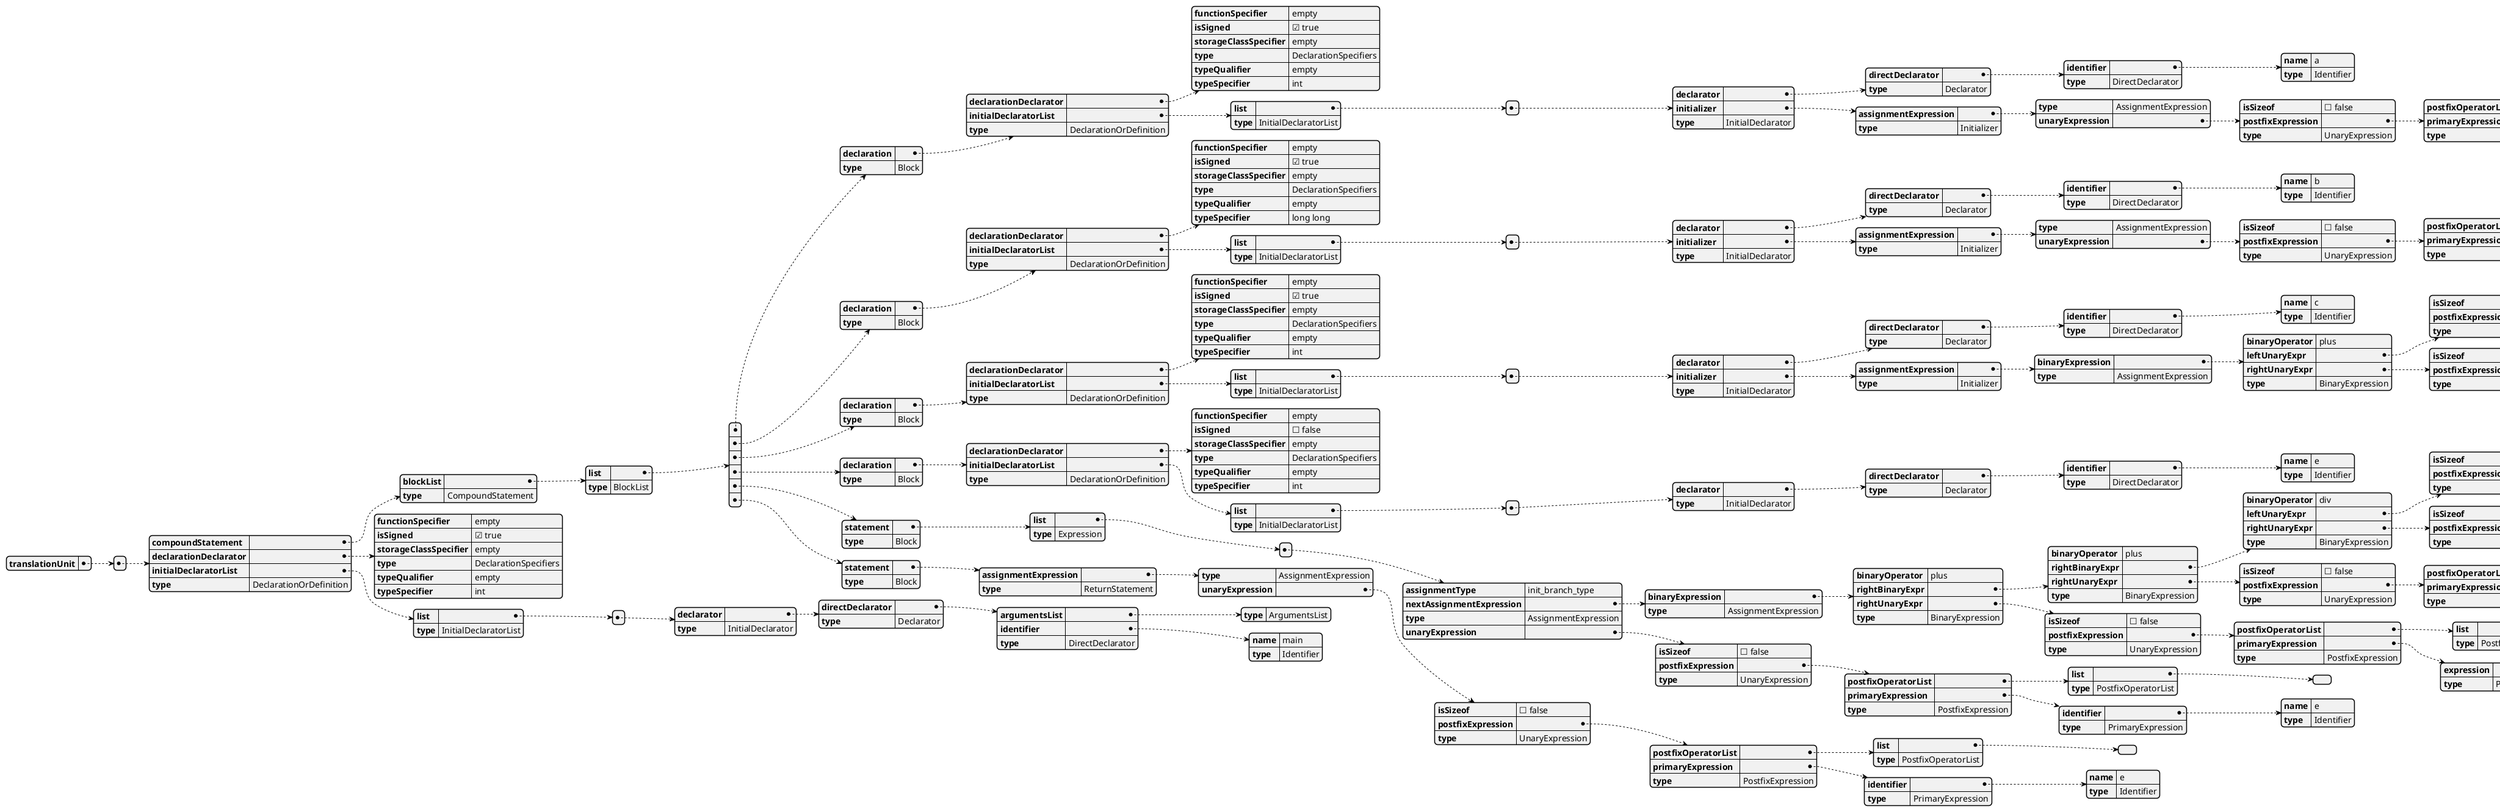 @startjson
{"translationUnit":[{"compoundStatement":{"blockList":{"list":[{"declaration":{"declarationDeclarator":{"functionSpecifier":"empty","isSigned":true,"storageClassSpecifier":"empty","type":"DeclarationSpecifiers","typeQualifier":"empty","typeSpecifier":"int"},"initialDeclaratorList":{"list":[{"declarator":{"directDeclarator":{"identifier":{"name":"a","type":"Identifier"},"type":"DirectDeclarator"},"type":"Declarator"},"initializer":{"assignmentExpression":{"type":"AssignmentExpression","unaryExpression":{"isSizeof":false,"postfixExpression":{"postfixOperatorList":{"list":[],"type":"PostfixOperatorList"},"primaryExpression":{"literalInteger":{"isNegative":false,"type":"LiteralInteger","value":"1"},"type":"PrimaryExpression"},"type":"PostfixExpression"},"type":"UnaryExpression"}},"type":"Initializer"},"type":"InitialDeclarator"}],"type":"InitialDeclaratorList"},"type":"DeclarationOrDefinition"},"type":"Block"},{"declaration":{"declarationDeclarator":{"functionSpecifier":"empty","isSigned":true,"storageClassSpecifier":"empty","type":"DeclarationSpecifiers","typeQualifier":"empty","typeSpecifier":"long long"},"initialDeclaratorList":{"list":[{"declarator":{"directDeclarator":{"identifier":{"name":"b","type":"Identifier"},"type":"DirectDeclarator"},"type":"Declarator"},"initializer":{"assignmentExpression":{"type":"AssignmentExpression","unaryExpression":{"isSizeof":false,"postfixExpression":{"postfixOperatorList":{"list":[],"type":"PostfixOperatorList"},"primaryExpression":{"literalInteger":{"isNegative":false,"type":"LiteralInteger","value":"2"},"type":"PrimaryExpression"},"type":"PostfixExpression"},"type":"UnaryExpression"}},"type":"Initializer"},"type":"InitialDeclarator"}],"type":"InitialDeclaratorList"},"type":"DeclarationOrDefinition"},"type":"Block"},{"declaration":{"declarationDeclarator":{"functionSpecifier":"empty","isSigned":true,"storageClassSpecifier":"empty","type":"DeclarationSpecifiers","typeQualifier":"empty","typeSpecifier":"int"},"initialDeclaratorList":{"list":[{"declarator":{"directDeclarator":{"identifier":{"name":"c","type":"Identifier"},"type":"DirectDeclarator"},"type":"Declarator"},"initializer":{"assignmentExpression":{"binaryExpression":{"binaryOperator":"plus","leftUnaryExpr":{"isSizeof":false,"postfixExpression":{"postfixOperatorList":{"list":[],"type":"PostfixOperatorList"},"primaryExpression":{"identifier":{"name":"a","type":"Identifier"},"type":"PrimaryExpression"},"type":"PostfixExpression"},"type":"UnaryExpression"},"rightUnaryExpr":{"isSizeof":false,"postfixExpression":{"postfixOperatorList":{"list":[],"type":"PostfixOperatorList"},"primaryExpression":{"identifier":{"name":"b","type":"Identifier"},"type":"PrimaryExpression"},"type":"PostfixExpression"},"type":"UnaryExpression"},"type":"BinaryExpression"},"type":"AssignmentExpression"},"type":"Initializer"},"type":"InitialDeclarator"}],"type":"InitialDeclaratorList"},"type":"DeclarationOrDefinition"},"type":"Block"},{"declaration":{"declarationDeclarator":{"functionSpecifier":"empty","isSigned":false,"storageClassSpecifier":"empty","type":"DeclarationSpecifiers","typeQualifier":"empty","typeSpecifier":"int"},"initialDeclaratorList":{"list":[{"declarator":{"directDeclarator":{"identifier":{"name":"e","type":"Identifier"},"type":"DirectDeclarator"},"type":"Declarator"},"type":"InitialDeclarator"}],"type":"InitialDeclaratorList"},"type":"DeclarationOrDefinition"},"type":"Block"},{"statement":{"list":[{"assignmentType":"init_branch_type","nextAssignmentExpression":{"binaryExpression":{"binaryOperator":"plus","rightBinaryExpr":{"binaryOperator":"plus","rightBinaryExpr":{"binaryOperator":"div","leftUnaryExpr":{"isSizeof":false,"postfixExpression":{"postfixOperatorList":{"list":[],"type":"PostfixOperatorList"},"primaryExpression":{"identifier":{"name":"c","type":"Identifier"},"type":"PrimaryExpression"},"type":"PostfixExpression"},"type":"UnaryExpression"},"rightUnaryExpr":{"isSizeof":false,"postfixExpression":{"postfixOperatorList":{"list":[],"type":"PostfixOperatorList"},"primaryExpression":{"identifier":{"name":"a","type":"Identifier"},"type":"PrimaryExpression"},"type":"PostfixExpression"},"type":"UnaryExpression"},"type":"BinaryExpression"},"rightUnaryExpr":{"isSizeof":false,"postfixExpression":{"postfixOperatorList":{"list":[],"type":"PostfixOperatorList"},"primaryExpression":{"identifier":{"name":"b","type":"Identifier"},"type":"PrimaryExpression"},"type":"PostfixExpression"},"type":"UnaryExpression"},"type":"BinaryExpression"},"rightUnaryExpr":{"isSizeof":false,"postfixExpression":{"postfixOperatorList":{"list":[],"type":"PostfixOperatorList"},"primaryExpression":{"expression":{"list":[{"binaryExpression":{"binaryOperator":"div","leftUnaryExpr":{"isSizeof":false,"postfixExpression":{"postfixOperatorList":{"list":[],"type":"PostfixOperatorList"},"primaryExpression":{"identifier":{"name":"a","type":"Identifier"},"type":"PrimaryExpression"},"type":"PostfixExpression"},"type":"UnaryExpression"},"rightUnaryExpr":{"isSizeof":false,"postfixExpression":{"postfixOperatorList":{"list":[],"type":"PostfixOperatorList"},"primaryExpression":{"identifier":{"name":"b","type":"Identifier"},"type":"PrimaryExpression"},"type":"PostfixExpression"},"type":"UnaryExpression"},"type":"BinaryExpression"},"type":"AssignmentExpression"}],"type":"Expression"},"type":"PrimaryExpression"},"type":"PostfixExpression"},"type":"UnaryExpression"},"type":"BinaryExpression"},"type":"AssignmentExpression"},"type":"AssignmentExpression","unaryExpression":{"isSizeof":false,"postfixExpression":{"postfixOperatorList":{"list":[],"type":"PostfixOperatorList"},"primaryExpression":{"identifier":{"name":"e","type":"Identifier"},"type":"PrimaryExpression"},"type":"PostfixExpression"},"type":"UnaryExpression"}}],"type":"Expression"},"type":"Block"},{"statement":{"assignmentExpression":{"type":"AssignmentExpression","unaryExpression":{"isSizeof":false,"postfixExpression":{"postfixOperatorList":{"list":[],"type":"PostfixOperatorList"},"primaryExpression":{"identifier":{"name":"e","type":"Identifier"},"type":"PrimaryExpression"},"type":"PostfixExpression"},"type":"UnaryExpression"}},"type":"ReturnStatement"},"type":"Block"}],"type":"BlockList"},"type":"CompoundStatement"},"declarationDeclarator":{"functionSpecifier":"empty","isSigned":true,"storageClassSpecifier":"empty","type":"DeclarationSpecifiers","typeQualifier":"empty","typeSpecifier":"int"},"initialDeclaratorList":{"list":[{"declarator":{"directDeclarator":{"argumentsList":{"type":"ArgumentsList"},"identifier":{"name":"main","type":"Identifier"},"type":"DirectDeclarator"},"type":"Declarator"},"type":"InitialDeclarator"}],"type":"InitialDeclaratorList"},"type":"DeclarationOrDefinition"}]}
@endjson